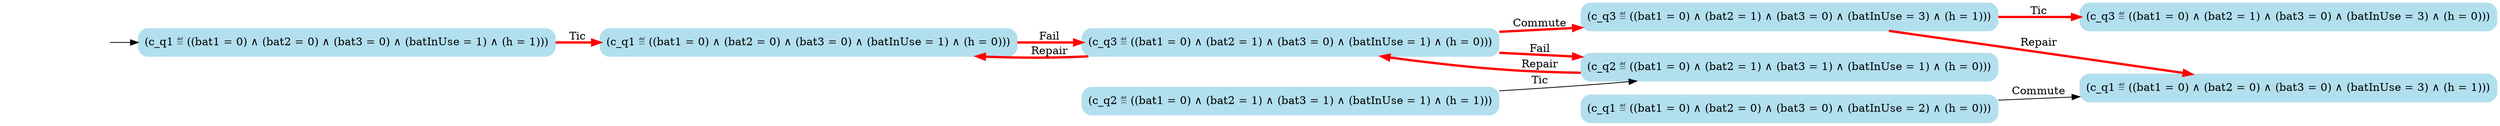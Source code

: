 digraph G {

	rankdir = LR;

	start_c_q1_2[style=invisible];

	node[shape=box, style="rounded, filled", color=lightblue2];

	c_q2_18[label="(c_q2 ≝ ((bat1 = 0) ∧ (bat2 = 1) ∧ (bat3 = 1) ∧ (batInUse = 1) ∧ (h = 0)))"];
	c_q2_16[label="(c_q2 ≝ ((bat1 = 0) ∧ (bat2 = 1) ∧ (bat3 = 1) ∧ (batInUse = 1) ∧ (h = 1)))"];
	c_q3_19[label="(c_q3 ≝ ((bat1 = 0) ∧ (bat2 = 1) ∧ (bat3 = 0) ∧ (batInUse = 1) ∧ (h = 0)))"];
	c_q1_11[label="(c_q1 ≝ ((bat1 = 0) ∧ (bat2 = 0) ∧ (bat3 = 0) ∧ (batInUse = 3) ∧ (h = 1)))"];
	c_q1_0[label="(c_q1 ≝ ((bat1 = 0) ∧ (bat2 = 0) ∧ (bat3 = 0) ∧ (batInUse = 2) ∧ (h = 0)))"];
	c_q1_13[label="(c_q1 ≝ ((bat1 = 0) ∧ (bat2 = 0) ∧ (bat3 = 0) ∧ (batInUse = 1) ∧ (h = 0)))"];
	c_q3_10[label="(c_q3 ≝ ((bat1 = 0) ∧ (bat2 = 1) ∧ (bat3 = 0) ∧ (batInUse = 3) ∧ (h = 1)))"];
	c_q3_9[label="(c_q3 ≝ ((bat1 = 0) ∧ (bat2 = 1) ∧ (bat3 = 0) ∧ (batInUse = 3) ∧ (h = 0)))"];
	c_q1_2[label="(c_q1 ≝ ((bat1 = 0) ∧ (bat2 = 0) ∧ (bat3 = 0) ∧ (batInUse = 1) ∧ (h = 1)))"];

	start_c_q1_2 -> c_q1_2;
	c_q1_0 -> c_q1_11[label="Commute"];
	c_q1_2 -> c_q1_13[label="Tic", penwidth=3, color=red];
	c_q1_13 -> c_q3_19[label="Fail", penwidth=3, color=red];
	c_q3_19 -> c_q3_10[label="Commute", penwidth=3, color=red];
	c_q3_10 -> c_q3_9[label="Tic", penwidth=3, color=red];
	c_q3_10 -> c_q1_11[label="Repair", penwidth=3, color=red];
	c_q3_19 -> c_q1_13[label="Repair", penwidth=3, color=red];
	c_q3_19 -> c_q2_18[label="Fail", penwidth=3, color=red];
	c_q2_16 -> c_q2_18[label="Tic"];
	c_q2_18 -> c_q3_19[label="Repair", penwidth=3, color=red];

}